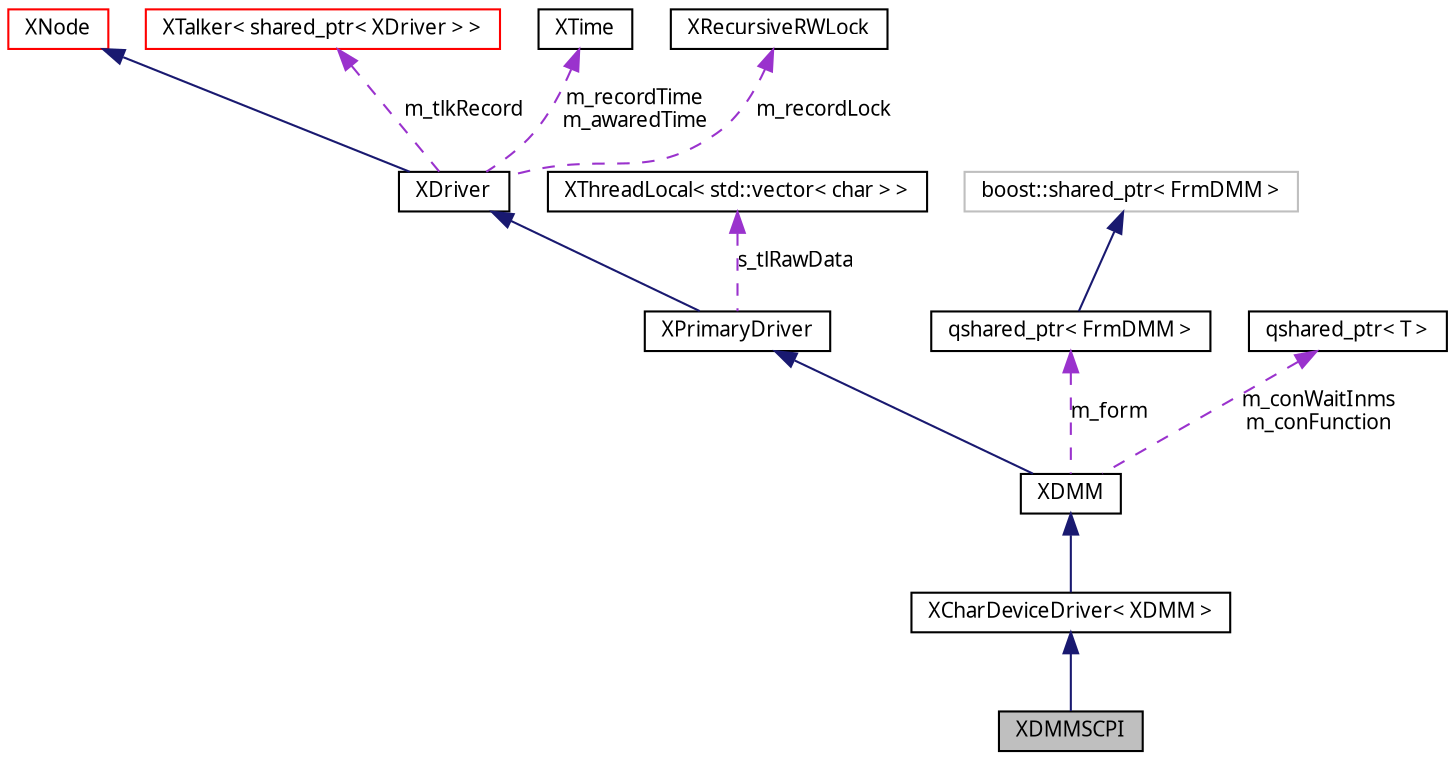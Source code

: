 digraph G
{
  edge [fontname="FreeSans.ttf",fontsize=10,labelfontname="FreeSans.ttf",labelfontsize=10];
  node [fontname="FreeSans.ttf",fontsize=10,shape=record];
  Node1 [label="XDMMSCPI",height=0.2,width=0.4,color="black", fillcolor="grey75", style="filled" fontcolor="black"];
  Node2 -> Node1 [dir=back,color="midnightblue",fontsize=10,style="solid",fontname="FreeSans.ttf"];
  Node2 [label="XCharDeviceDriver\< XDMM \>",height=0.2,width=0.4,color="black", fillcolor="white", style="filled",URL="$class_x_char_device_driver.html"];
  Node3 -> Node2 [dir=back,color="midnightblue",fontsize=10,style="solid",fontname="FreeSans.ttf"];
  Node3 [label="XDMM",height=0.2,width=0.4,color="black", fillcolor="white", style="filled",URL="$class_x_d_m_m.html"];
  Node4 -> Node3 [dir=back,color="midnightblue",fontsize=10,style="solid",fontname="FreeSans.ttf"];
  Node4 [label="XPrimaryDriver",height=0.2,width=0.4,color="black", fillcolor="white", style="filled",URL="$class_x_primary_driver.html"];
  Node5 -> Node4 [dir=back,color="midnightblue",fontsize=10,style="solid",fontname="FreeSans.ttf"];
  Node5 [label="XDriver",height=0.2,width=0.4,color="black", fillcolor="white", style="filled",URL="$class_x_driver.html"];
  Node6 -> Node5 [dir=back,color="midnightblue",fontsize=10,style="solid",fontname="FreeSans.ttf"];
  Node6 [label="XNode",height=0.2,width=0.4,color="red", fillcolor="white", style="filled",URL="$class_x_node.html"];
  Node7 -> Node5 [dir=back,color="darkorchid3",fontsize=10,style="dashed",label="m_tlkRecord",fontname="FreeSans.ttf"];
  Node7 [label="XTalker\< shared_ptr\< XDriver \> \>",height=0.2,width=0.4,color="red", fillcolor="white", style="filled",URL="$class_x_talker.html"];
  Node8 -> Node5 [dir=back,color="darkorchid3",fontsize=10,style="dashed",label="m_recordTime\nm_awaredTime",fontname="FreeSans.ttf"];
  Node8 [label="XTime",height=0.2,width=0.4,color="black", fillcolor="white", style="filled",URL="$class_x_time.html"];
  Node9 -> Node5 [dir=back,color="darkorchid3",fontsize=10,style="dashed",label="m_recordLock",fontname="FreeSans.ttf"];
  Node9 [label="XRecursiveRWLock",height=0.2,width=0.4,color="black", fillcolor="white", style="filled",URL="$class_x_recursive_r_w_lock.html"];
  Node10 -> Node4 [dir=back,color="darkorchid3",fontsize=10,style="dashed",label="s_tlRawData",fontname="FreeSans.ttf"];
  Node10 [label="XThreadLocal\< std::vector\< char \> \>",height=0.2,width=0.4,color="black", fillcolor="white", style="filled",URL="$class_x_thread_local.html"];
  Node11 -> Node3 [dir=back,color="darkorchid3",fontsize=10,style="dashed",label="m_form",fontname="FreeSans.ttf"];
  Node11 [label="qshared_ptr\< FrmDMM \>",height=0.2,width=0.4,color="black", fillcolor="white", style="filled",URL="$classqshared__ptr.html"];
  Node12 -> Node11 [dir=back,color="midnightblue",fontsize=10,style="solid",fontname="FreeSans.ttf"];
  Node12 [label="boost::shared_ptr\< FrmDMM \>",height=0.2,width=0.4,color="grey75", fillcolor="white", style="filled"];
  Node13 -> Node3 [dir=back,color="darkorchid3",fontsize=10,style="dashed",label="m_conWaitInms\nm_conFunction",fontname="FreeSans.ttf"];
  Node13 [label="qshared_ptr\< T \>",height=0.2,width=0.4,color="black", fillcolor="white", style="filled",URL="$classqshared__ptr.html"];
}
